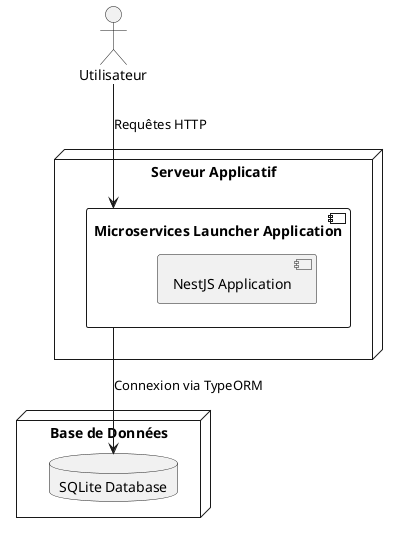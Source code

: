 @startuml
node "Serveur Applicatif" {
  component "Microservices Launcher Application" as App {
    [NestJS Application]
  }
}

node "Base de Données" {
  database "SQLite Database" as SQLite
}

App --> SQLite : Connexion via TypeORM

actor "Utilisateur" as User

User --> App : Requêtes HTTP

@enduml
